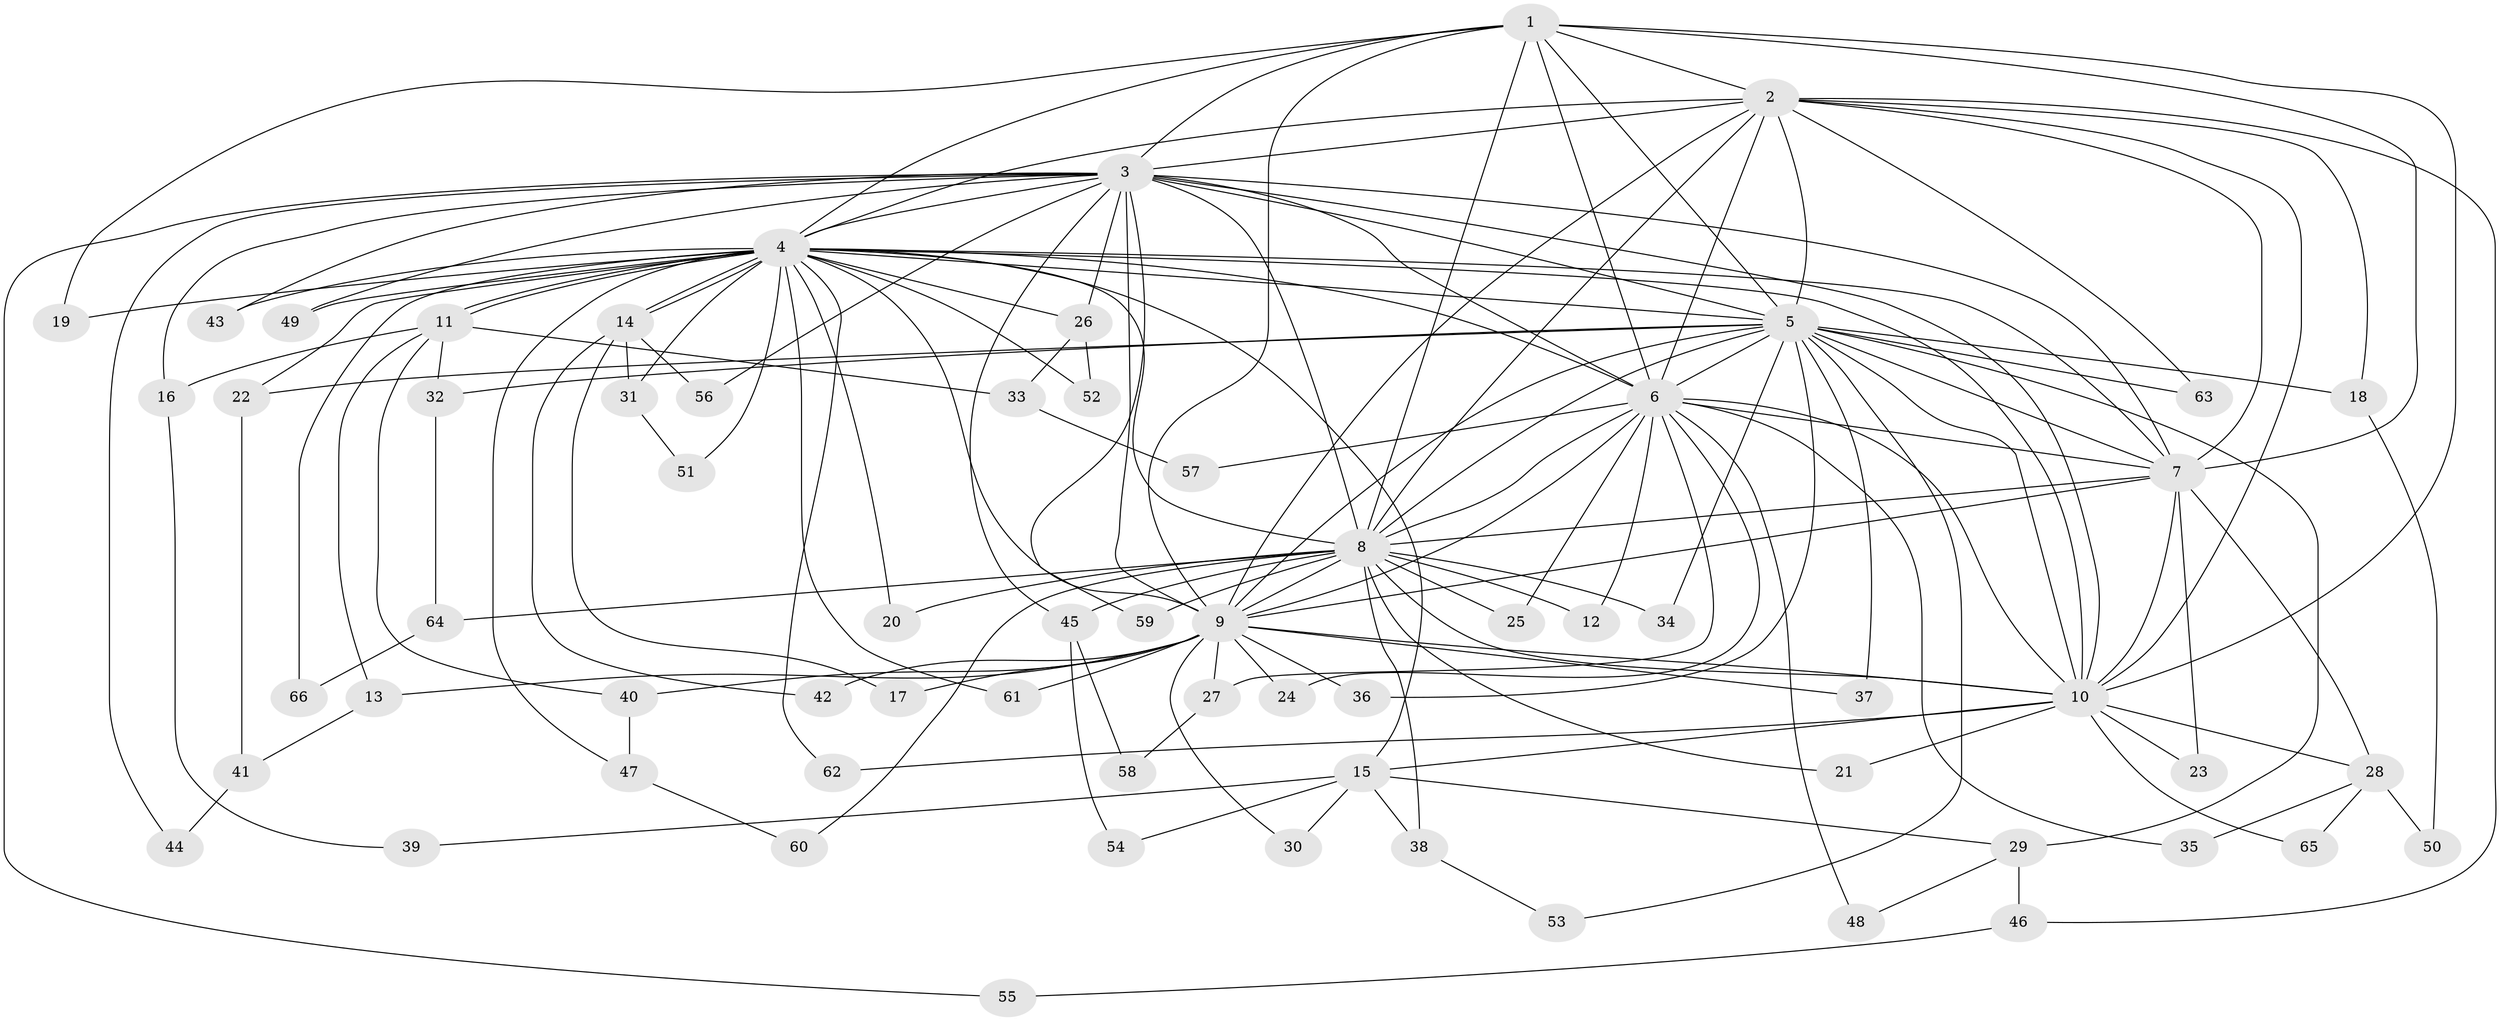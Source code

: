 // coarse degree distribution, {11: 0.05128205128205128, 7: 0.02564102564102564, 2: 0.5641025641025641, 1: 0.15384615384615385, 15: 0.02564102564102564, 6: 0.02564102564102564, 3: 0.05128205128205128, 4: 0.07692307692307693, 18: 0.02564102564102564}
// Generated by graph-tools (version 1.1) at 2025/49/03/04/25 21:49:44]
// undirected, 66 vertices, 157 edges
graph export_dot {
graph [start="1"]
  node [color=gray90,style=filled];
  1;
  2;
  3;
  4;
  5;
  6;
  7;
  8;
  9;
  10;
  11;
  12;
  13;
  14;
  15;
  16;
  17;
  18;
  19;
  20;
  21;
  22;
  23;
  24;
  25;
  26;
  27;
  28;
  29;
  30;
  31;
  32;
  33;
  34;
  35;
  36;
  37;
  38;
  39;
  40;
  41;
  42;
  43;
  44;
  45;
  46;
  47;
  48;
  49;
  50;
  51;
  52;
  53;
  54;
  55;
  56;
  57;
  58;
  59;
  60;
  61;
  62;
  63;
  64;
  65;
  66;
  1 -- 2;
  1 -- 3;
  1 -- 4;
  1 -- 5;
  1 -- 6;
  1 -- 7;
  1 -- 8;
  1 -- 9;
  1 -- 10;
  1 -- 19;
  2 -- 3;
  2 -- 4;
  2 -- 5;
  2 -- 6;
  2 -- 7;
  2 -- 8;
  2 -- 9;
  2 -- 10;
  2 -- 18;
  2 -- 46;
  2 -- 63;
  3 -- 4;
  3 -- 5;
  3 -- 6;
  3 -- 7;
  3 -- 8;
  3 -- 9;
  3 -- 10;
  3 -- 16;
  3 -- 26;
  3 -- 43;
  3 -- 44;
  3 -- 45;
  3 -- 49;
  3 -- 55;
  3 -- 56;
  3 -- 59;
  4 -- 5;
  4 -- 6;
  4 -- 7;
  4 -- 8;
  4 -- 9;
  4 -- 10;
  4 -- 11;
  4 -- 11;
  4 -- 14;
  4 -- 14;
  4 -- 15;
  4 -- 19;
  4 -- 20;
  4 -- 22;
  4 -- 26;
  4 -- 31;
  4 -- 43;
  4 -- 47;
  4 -- 49;
  4 -- 51;
  4 -- 52;
  4 -- 61;
  4 -- 62;
  4 -- 66;
  5 -- 6;
  5 -- 7;
  5 -- 8;
  5 -- 9;
  5 -- 10;
  5 -- 18;
  5 -- 22;
  5 -- 29;
  5 -- 32;
  5 -- 34;
  5 -- 36;
  5 -- 37;
  5 -- 53;
  5 -- 63;
  6 -- 7;
  6 -- 8;
  6 -- 9;
  6 -- 10;
  6 -- 12;
  6 -- 24;
  6 -- 25;
  6 -- 27;
  6 -- 35;
  6 -- 48;
  6 -- 57;
  7 -- 8;
  7 -- 9;
  7 -- 10;
  7 -- 23;
  7 -- 28;
  8 -- 9;
  8 -- 10;
  8 -- 12;
  8 -- 20;
  8 -- 21;
  8 -- 25;
  8 -- 34;
  8 -- 38;
  8 -- 45;
  8 -- 59;
  8 -- 60;
  8 -- 64;
  9 -- 10;
  9 -- 13;
  9 -- 17;
  9 -- 24;
  9 -- 27;
  9 -- 30;
  9 -- 36;
  9 -- 37;
  9 -- 40;
  9 -- 42;
  9 -- 61;
  10 -- 15;
  10 -- 21;
  10 -- 23;
  10 -- 28;
  10 -- 62;
  10 -- 65;
  11 -- 13;
  11 -- 16;
  11 -- 32;
  11 -- 33;
  11 -- 40;
  13 -- 41;
  14 -- 17;
  14 -- 31;
  14 -- 42;
  14 -- 56;
  15 -- 29;
  15 -- 30;
  15 -- 38;
  15 -- 39;
  15 -- 54;
  16 -- 39;
  18 -- 50;
  22 -- 41;
  26 -- 33;
  26 -- 52;
  27 -- 58;
  28 -- 35;
  28 -- 50;
  28 -- 65;
  29 -- 46;
  29 -- 48;
  31 -- 51;
  32 -- 64;
  33 -- 57;
  38 -- 53;
  40 -- 47;
  41 -- 44;
  45 -- 54;
  45 -- 58;
  46 -- 55;
  47 -- 60;
  64 -- 66;
}
